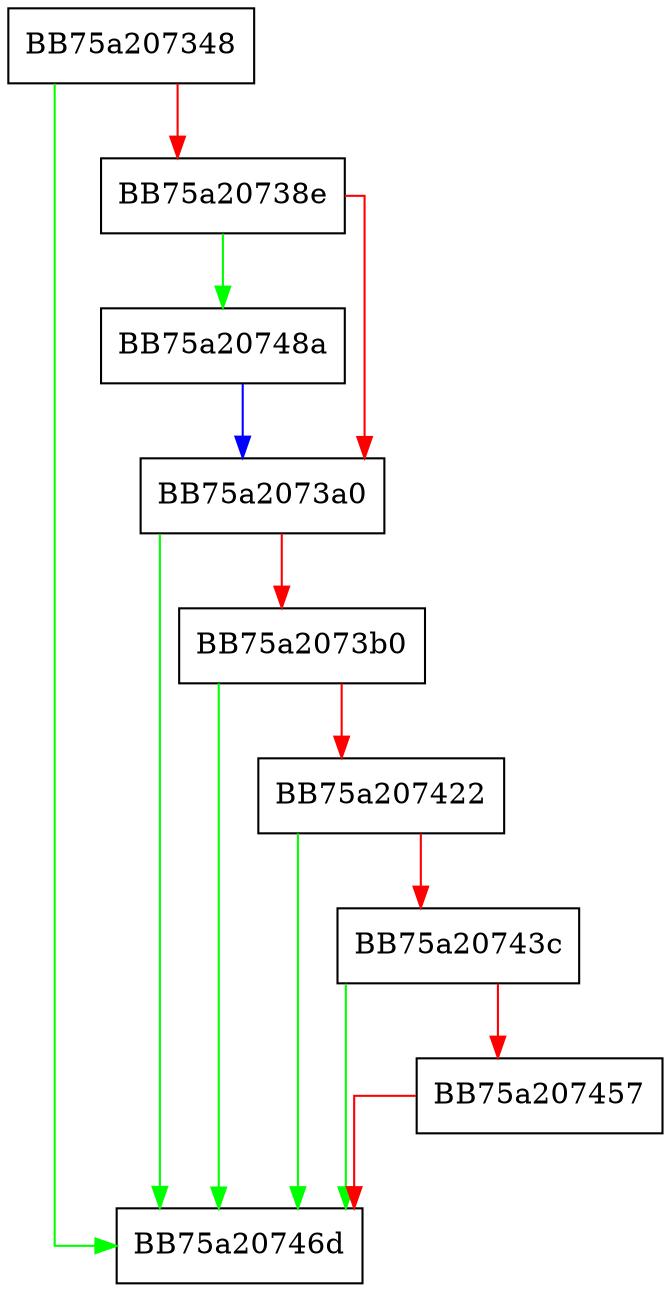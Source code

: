 digraph BuildTrees {
  node [shape="box"];
  graph [splines=ortho];
  BB75a207348 -> BB75a20746d [color="green"];
  BB75a207348 -> BB75a20738e [color="red"];
  BB75a20738e -> BB75a20748a [color="green"];
  BB75a20738e -> BB75a2073a0 [color="red"];
  BB75a2073a0 -> BB75a20746d [color="green"];
  BB75a2073a0 -> BB75a2073b0 [color="red"];
  BB75a2073b0 -> BB75a20746d [color="green"];
  BB75a2073b0 -> BB75a207422 [color="red"];
  BB75a207422 -> BB75a20746d [color="green"];
  BB75a207422 -> BB75a20743c [color="red"];
  BB75a20743c -> BB75a20746d [color="green"];
  BB75a20743c -> BB75a207457 [color="red"];
  BB75a207457 -> BB75a20746d [color="red"];
  BB75a20748a -> BB75a2073a0 [color="blue"];
}
